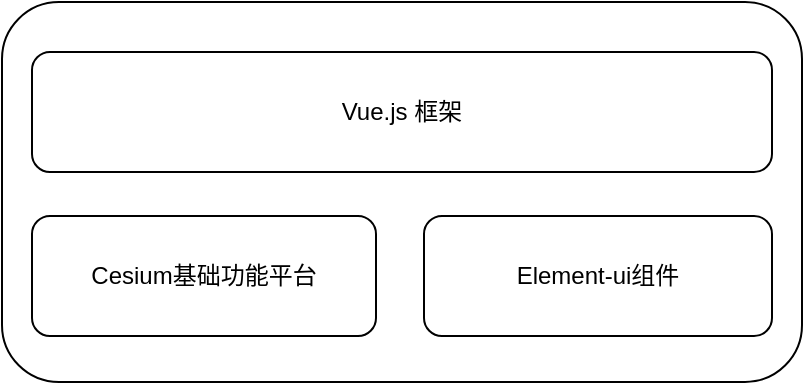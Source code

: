 <mxfile version="14.4.4" type="google" pages="10"><diagram id="jd8B4Pb6NgIR-9o3WqrI" name="前端框架"><mxGraphModel dx="1426" dy="801" grid="0" gridSize="10" guides="1" tooltips="1" connect="1" arrows="1" fold="1" page="1" pageScale="1" pageWidth="827" pageHeight="1169" background="none" math="0" shadow="0"><root><mxCell id="0"/><mxCell id="1" parent="0"/><mxCell id="EfyFfH9_cGVwAJ0IJem4-1" value="" style="rounded=1;whiteSpace=wrap;html=1;" parent="1" vertex="1"><mxGeometry x="194" y="245" width="400" height="190" as="geometry"/></mxCell><mxCell id="EfyFfH9_cGVwAJ0IJem4-2" value="Vue.js 框架" style="rounded=1;whiteSpace=wrap;html=1;" parent="1" vertex="1"><mxGeometry x="209" y="270" width="370" height="60" as="geometry"/></mxCell><mxCell id="EfyFfH9_cGVwAJ0IJem4-3" value="Cesium基础功能平台" style="rounded=1;whiteSpace=wrap;html=1;" parent="1" vertex="1"><mxGeometry x="209" y="352" width="172" height="60" as="geometry"/></mxCell><mxCell id="EfyFfH9_cGVwAJ0IJem4-4" value="Element-ui组件" style="rounded=1;whiteSpace=wrap;html=1;" parent="1" vertex="1"><mxGeometry x="405" y="352" width="174" height="60" as="geometry"/></mxCell></root></mxGraphModel></diagram><diagram id="vbM_BbcKw5YvfX8e9ZYU" name="后端框架"><mxGraphModel dx="1426" dy="801" grid="0" gridSize="10" guides="1" tooltips="1" connect="1" arrows="1" fold="1" page="1" pageScale="1" pageWidth="827" pageHeight="1169" math="0" shadow="0"><root><mxCell id="oOub2a6ZQ9jnm7AQ2P4E-0"/><mxCell id="oOub2a6ZQ9jnm7AQ2P4E-1" parent="oOub2a6ZQ9jnm7AQ2P4E-0"/><mxCell id="rt7T_eujCFjn9X9OUVHA-0" value="" style="rounded=1;whiteSpace=wrap;html=1;" parent="oOub2a6ZQ9jnm7AQ2P4E-1" vertex="1"><mxGeometry x="260" y="215" width="400" height="190" as="geometry"/></mxCell><mxCell id="rt7T_eujCFjn9X9OUVHA-1" value="PostgreSQL数据库" style="rounded=1;whiteSpace=wrap;html=1;" parent="oOub2a6ZQ9jnm7AQ2P4E-1" vertex="1"><mxGeometry x="470" y="240" width="170" height="60" as="geometry"/></mxCell><mxCell id="rt7T_eujCFjn9X9OUVHA-2" value="插值计算服务" style="rounded=1;whiteSpace=wrap;html=1;" parent="oOub2a6ZQ9jnm7AQ2P4E-1" vertex="1"><mxGeometry x="280" y="320" width="170" height="60" as="geometry"/></mxCell><mxCell id="rt7T_eujCFjn9X9OUVHA-3" value="Java后端" style="rounded=1;whiteSpace=wrap;html=1;" parent="oOub2a6ZQ9jnm7AQ2P4E-1" vertex="1"><mxGeometry x="280" y="240" width="170" height="60" as="geometry"/></mxCell><mxCell id="aP0bszsrN1zQB6Ux9J9d-0" value="Nginx 文件服务器" style="rounded=1;whiteSpace=wrap;html=1;" parent="oOub2a6ZQ9jnm7AQ2P4E-1" vertex="1"><mxGeometry x="470" y="320" width="170" height="60" as="geometry"/></mxCell></root></mxGraphModel></diagram><diagram id="yzWpmw-RysdHhseGVv8v" name="在线爬取流程图"><mxGraphModel dx="1426" dy="801" grid="1" gridSize="10" guides="1" tooltips="1" connect="1" arrows="1" fold="1" page="1" pageScale="1" pageWidth="827" pageHeight="1169" math="0" shadow="0"><root><mxCell id="IHI9Ma4hfTpZQYwJBm1L-0"/><mxCell id="IHI9Ma4hfTpZQYwJBm1L-1" parent="IHI9Ma4hfTpZQYwJBm1L-0"/></root></mxGraphModel></diagram><diagram id="EgaPWV2fQbKiZHQ1cQ9s" name="风场数据解析流程图"><mxGraphModel dx="1188" dy="668" grid="0" gridSize="10" guides="1" tooltips="1" connect="1" arrows="1" fold="1" page="1" pageScale="1" pageWidth="827" pageHeight="1169" math="0" shadow="0"><root><mxCell id="I4R35p8hyLN9n6_fVlGx-0"/><mxCell id="I4R35p8hyLN9n6_fVlGx-1" parent="I4R35p8hyLN9n6_fVlGx-0"/><mxCell id="f88nOaHy5LI70DdSJgAp-8" style="edgeStyle=orthogonalEdgeStyle;rounded=0;orthogonalLoop=1;jettySize=auto;html=1;entryX=0.5;entryY=0;entryDx=0;entryDy=0;" edge="1" parent="I4R35p8hyLN9n6_fVlGx-1" source="f88nOaHy5LI70DdSJgAp-1" target="f88nOaHy5LI70DdSJgAp-3"><mxGeometry relative="1" as="geometry"/></mxCell><mxCell id="f88nOaHy5LI70DdSJgAp-1" value="开始" style="rounded=1;whiteSpace=wrap;html=1;" vertex="1" parent="I4R35p8hyLN9n6_fVlGx-1"><mxGeometry x="70" y="114" width="100" height="46" as="geometry"/></mxCell><mxCell id="f88nOaHy5LI70DdSJgAp-9" style="edgeStyle=orthogonalEdgeStyle;rounded=0;orthogonalLoop=1;jettySize=auto;html=1;entryX=0;entryY=0.5;entryDx=0;entryDy=0;" edge="1" parent="I4R35p8hyLN9n6_fVlGx-1" source="f88nOaHy5LI70DdSJgAp-3" target="f88nOaHy5LI70DdSJgAp-4"><mxGeometry relative="1" as="geometry"/></mxCell><mxCell id="f88nOaHy5LI70DdSJgAp-39" value="否" style="edgeLabel;html=1;align=center;verticalAlign=middle;resizable=0;points=[];" vertex="1" connectable="0" parent="f88nOaHy5LI70DdSJgAp-9"><mxGeometry x="-0.294" y="-1" relative="1" as="geometry"><mxPoint y="-1" as="offset"/></mxGeometry></mxCell><mxCell id="f88nOaHy5LI70DdSJgAp-21" style="edgeStyle=orthogonalEdgeStyle;rounded=0;orthogonalLoop=1;jettySize=auto;html=1;entryX=0.5;entryY=0;entryDx=0;entryDy=0;" edge="1" parent="I4R35p8hyLN9n6_fVlGx-1" source="f88nOaHy5LI70DdSJgAp-3" target="f88nOaHy5LI70DdSJgAp-15"><mxGeometry relative="1" as="geometry"/></mxCell><mxCell id="f88nOaHy5LI70DdSJgAp-38" value="是" style="edgeLabel;html=1;align=center;verticalAlign=middle;resizable=0;points=[];" vertex="1" connectable="0" parent="f88nOaHy5LI70DdSJgAp-21"><mxGeometry x="0.24" y="-2" relative="1" as="geometry"><mxPoint x="1" as="offset"/></mxGeometry></mxCell><mxCell id="f88nOaHy5LI70DdSJgAp-3" value="海面融合风场" style="rhombus;whiteSpace=wrap;html=1;" vertex="1" parent="I4R35p8hyLN9n6_fVlGx-1"><mxGeometry x="75" y="190" width="90" height="80" as="geometry"/></mxCell><mxCell id="f88nOaHy5LI70DdSJgAp-10" style="edgeStyle=orthogonalEdgeStyle;rounded=0;orthogonalLoop=1;jettySize=auto;html=1;" edge="1" parent="I4R35p8hyLN9n6_fVlGx-1" source="f88nOaHy5LI70DdSJgAp-4" target="f88nOaHy5LI70DdSJgAp-5"><mxGeometry relative="1" as="geometry"/></mxCell><mxCell id="f88nOaHy5LI70DdSJgAp-44" value="否" style="edgeLabel;html=1;align=center;verticalAlign=middle;resizable=0;points=[];" vertex="1" connectable="0" parent="f88nOaHy5LI70DdSJgAp-10"><mxGeometry x="-0.346" y="-1" relative="1" as="geometry"><mxPoint y="-1" as="offset"/></mxGeometry></mxCell><mxCell id="f88nOaHy5LI70DdSJgAp-20" style="edgeStyle=orthogonalEdgeStyle;rounded=0;orthogonalLoop=1;jettySize=auto;html=1;" edge="1" parent="I4R35p8hyLN9n6_fVlGx-1" source="f88nOaHy5LI70DdSJgAp-4" target="f88nOaHy5LI70DdSJgAp-16"><mxGeometry relative="1" as="geometry"/></mxCell><mxCell id="f88nOaHy5LI70DdSJgAp-37" value="是" style="edgeLabel;html=1;align=center;verticalAlign=middle;resizable=0;points=[];" vertex="1" connectable="0" parent="f88nOaHy5LI70DdSJgAp-20"><mxGeometry x="0.2" y="1" relative="1" as="geometry"><mxPoint x="-2" as="offset"/></mxGeometry></mxCell><mxCell id="f88nOaHy5LI70DdSJgAp-4" value="WRF&lt;br&gt;模式风场" style="rhombus;whiteSpace=wrap;html=1;" vertex="1" parent="I4R35p8hyLN9n6_fVlGx-1"><mxGeometry x="202.5" y="190" width="90" height="80" as="geometry"/></mxCell><mxCell id="f88nOaHy5LI70DdSJgAp-11" style="edgeStyle=orthogonalEdgeStyle;rounded=0;orthogonalLoop=1;jettySize=auto;html=1;entryX=0;entryY=0.5;entryDx=0;entryDy=0;" edge="1" parent="I4R35p8hyLN9n6_fVlGx-1" source="f88nOaHy5LI70DdSJgAp-5" target="f88nOaHy5LI70DdSJgAp-6"><mxGeometry relative="1" as="geometry"/></mxCell><mxCell id="f88nOaHy5LI70DdSJgAp-35" value="否" style="edgeLabel;html=1;align=center;verticalAlign=middle;resizable=0;points=[];" vertex="1" connectable="0" parent="f88nOaHy5LI70DdSJgAp-11"><mxGeometry x="-0.024" y="1" relative="1" as="geometry"><mxPoint as="offset"/></mxGeometry></mxCell><mxCell id="f88nOaHy5LI70DdSJgAp-18" style="edgeStyle=orthogonalEdgeStyle;rounded=0;orthogonalLoop=1;jettySize=auto;html=1;entryX=0.5;entryY=0;entryDx=0;entryDy=0;" edge="1" parent="I4R35p8hyLN9n6_fVlGx-1" source="f88nOaHy5LI70DdSJgAp-5" target="f88nOaHy5LI70DdSJgAp-17"><mxGeometry relative="1" as="geometry"/></mxCell><mxCell id="f88nOaHy5LI70DdSJgAp-36" value="是" style="edgeLabel;html=1;align=center;verticalAlign=middle;resizable=0;points=[];" vertex="1" connectable="0" parent="f88nOaHy5LI70DdSJgAp-18"><mxGeometry x="0.32" y="2" relative="1" as="geometry"><mxPoint x="-3" as="offset"/></mxGeometry></mxCell><mxCell id="f88nOaHy5LI70DdSJgAp-5" value="&amp;nbsp; &amp;nbsp; NCEP再&amp;nbsp; &amp;nbsp; &amp;nbsp; 分析风场&amp;nbsp;&amp;nbsp;" style="rhombus;whiteSpace=wrap;html=1;" vertex="1" parent="I4R35p8hyLN9n6_fVlGx-1"><mxGeometry x="329" y="190" width="90" height="80" as="geometry"/></mxCell><mxCell id="f88nOaHy5LI70DdSJgAp-19" style="edgeStyle=orthogonalEdgeStyle;rounded=0;orthogonalLoop=1;jettySize=auto;html=1;entryX=1;entryY=0.5;entryDx=0;entryDy=0;" edge="1" parent="I4R35p8hyLN9n6_fVlGx-1" source="f88nOaHy5LI70DdSJgAp-6" target="f88nOaHy5LI70DdSJgAp-17"><mxGeometry relative="1" as="geometry"><Array as="points"><mxPoint x="505" y="330"/></Array></mxGeometry></mxCell><mxCell id="f88nOaHy5LI70DdSJgAp-34" value="是" style="edgeLabel;html=1;align=center;verticalAlign=middle;resizable=0;points=[];" vertex="1" connectable="0" parent="f88nOaHy5LI70DdSJgAp-19"><mxGeometry x="-0.319" relative="1" as="geometry"><mxPoint as="offset"/></mxGeometry></mxCell><mxCell id="f88nOaHy5LI70DdSJgAp-32" style="edgeStyle=orthogonalEdgeStyle;rounded=0;orthogonalLoop=1;jettySize=auto;html=1;entryX=1;entryY=0.5;entryDx=0;entryDy=0;" edge="1" parent="I4R35p8hyLN9n6_fVlGx-1" source="f88nOaHy5LI70DdSJgAp-6" target="f88nOaHy5LI70DdSJgAp-46"><mxGeometry relative="1" as="geometry"><mxPoint x="180" y="580" as="targetPoint"/><Array as="points"><mxPoint x="561" y="230"/><mxPoint x="561" y="555"/></Array></mxGeometry></mxCell><mxCell id="f88nOaHy5LI70DdSJgAp-42" value="否" style="edgeLabel;html=1;align=center;verticalAlign=middle;resizable=0;points=[];" vertex="1" connectable="0" parent="f88nOaHy5LI70DdSJgAp-32"><mxGeometry x="-0.509" relative="1" as="geometry"><mxPoint as="offset"/></mxGeometry></mxCell><mxCell id="f88nOaHy5LI70DdSJgAp-6" value="YHGSM&lt;br&gt;模式风场" style="rhombus;whiteSpace=wrap;html=1;" vertex="1" parent="I4R35p8hyLN9n6_fVlGx-1"><mxGeometry x="460" y="190" width="90" height="80" as="geometry"/></mxCell><mxCell id="f88nOaHy5LI70DdSJgAp-24" style="edgeStyle=orthogonalEdgeStyle;rounded=0;orthogonalLoop=1;jettySize=auto;html=1;" edge="1" parent="I4R35p8hyLN9n6_fVlGx-1" source="f88nOaHy5LI70DdSJgAp-15" target="f88nOaHy5LI70DdSJgAp-23"><mxGeometry relative="1" as="geometry"/></mxCell><mxCell id="f88nOaHy5LI70DdSJgAp-15" value="调用JHdf解析" style="rounded=0;whiteSpace=wrap;html=1;" vertex="1" parent="I4R35p8hyLN9n6_fVlGx-1"><mxGeometry x="70" y="300" width="100" height="60" as="geometry"/></mxCell><mxCell id="f88nOaHy5LI70DdSJgAp-28" style="edgeStyle=orthogonalEdgeStyle;rounded=0;orthogonalLoop=1;jettySize=auto;html=1;" edge="1" parent="I4R35p8hyLN9n6_fVlGx-1" source="f88nOaHy5LI70DdSJgAp-16" target="f88nOaHy5LI70DdSJgAp-22"><mxGeometry relative="1" as="geometry"/></mxCell><mxCell id="f88nOaHy5LI70DdSJgAp-16" value="调用netCDF-java解析" style="rounded=0;whiteSpace=wrap;html=1;" vertex="1" parent="I4R35p8hyLN9n6_fVlGx-1"><mxGeometry x="180" y="300" width="135" height="60" as="geometry"/></mxCell><mxCell id="f88nOaHy5LI70DdSJgAp-26" style="edgeStyle=orthogonalEdgeStyle;rounded=0;orthogonalLoop=1;jettySize=auto;html=1;entryX=1;entryY=0.5;entryDx=0;entryDy=0;" edge="1" parent="I4R35p8hyLN9n6_fVlGx-1" source="f88nOaHy5LI70DdSJgAp-17" target="f88nOaHy5LI70DdSJgAp-23"><mxGeometry relative="1" as="geometry"><Array as="points"><mxPoint x="379" y="477"/></Array></mxGeometry></mxCell><mxCell id="f88nOaHy5LI70DdSJgAp-17" value="调用PyNio解析" style="rounded=0;whiteSpace=wrap;html=1;" vertex="1" parent="I4R35p8hyLN9n6_fVlGx-1"><mxGeometry x="324" y="300" width="100" height="60" as="geometry"/></mxCell><mxCell id="f88nOaHy5LI70DdSJgAp-25" style="edgeStyle=orthogonalEdgeStyle;rounded=0;orthogonalLoop=1;jettySize=auto;html=1;entryX=1;entryY=0.5;entryDx=0;entryDy=0;" edge="1" parent="I4R35p8hyLN9n6_fVlGx-1" source="f88nOaHy5LI70DdSJgAp-22" target="f88nOaHy5LI70DdSJgAp-23"><mxGeometry relative="1" as="geometry"><Array as="points"><mxPoint x="248" y="463"/><mxPoint x="248" y="477"/></Array></mxGeometry></mxCell><mxCell id="f88nOaHy5LI70DdSJgAp-22" value="插值计算成等经纬度数据" style="rounded=0;whiteSpace=wrap;html=1;" vertex="1" parent="I4R35p8hyLN9n6_fVlGx-1"><mxGeometry x="180" y="383" width="135" height="60" as="geometry"/></mxCell><mxCell id="f88nOaHy5LI70DdSJgAp-30" style="edgeStyle=orthogonalEdgeStyle;rounded=0;orthogonalLoop=1;jettySize=auto;html=1;entryX=0.5;entryY=0;entryDx=0;entryDy=0;" edge="1" parent="I4R35p8hyLN9n6_fVlGx-1" source="f88nOaHy5LI70DdSJgAp-23"><mxGeometry relative="1" as="geometry"><mxPoint x="120" y="550" as="targetPoint"/></mxGeometry></mxCell><mxCell id="f88nOaHy5LI70DdSJgAp-23" value="&lt;font style=&quot;font-size: 11px&quot;&gt;将数据存储&lt;br&gt;进数据库&lt;/font&gt;" style="rounded=0;whiteSpace=wrap;html=1;" vertex="1" parent="I4R35p8hyLN9n6_fVlGx-1"><mxGeometry x="70" y="447" width="100" height="60" as="geometry"/></mxCell><mxCell id="f88nOaHy5LI70DdSJgAp-46" value="结束" style="rounded=1;whiteSpace=wrap;html=1;" vertex="1" parent="I4R35p8hyLN9n6_fVlGx-1"><mxGeometry x="70" y="532" width="100" height="46" as="geometry"/></mxCell></root></mxGraphModel></diagram><diagram id="47vZ7U3MNmpEagBIKUlS" name="粒子系统流程（1）"><mxGraphModel dx="1188" dy="668" grid="1" gridSize="10" guides="1" tooltips="1" connect="1" arrows="1" fold="1" page="1" pageScale="1" pageWidth="827" pageHeight="1169" math="0" shadow="0"><root><mxCell id="Qx3ymrCqerqFCNxsL78Q-0"/><mxCell id="Qx3ymrCqerqFCNxsL78Q-1" parent="Qx3ymrCqerqFCNxsL78Q-0"/><mxCell id="Qx3ymrCqerqFCNxsL78Q-2" value="" style="edgeStyle=orthogonalEdgeStyle;rounded=0;orthogonalLoop=1;jettySize=auto;html=1;" parent="Qx3ymrCqerqFCNxsL78Q-1" source="Qx3ymrCqerqFCNxsL78Q-3" target="Qx3ymrCqerqFCNxsL78Q-5" edge="1"><mxGeometry relative="1" as="geometry"/></mxCell><mxCell id="Qx3ymrCqerqFCNxsL78Q-3" value="获取风场数据" style="rounded=1;whiteSpace=wrap;html=1;" parent="Qx3ymrCqerqFCNxsL78Q-1" vertex="1"><mxGeometry x="54" y="135" width="140" height="50" as="geometry"/></mxCell><mxCell id="Qx3ymrCqerqFCNxsL78Q-4" value="" style="edgeStyle=orthogonalEdgeStyle;rounded=0;orthogonalLoop=1;jettySize=auto;html=1;" parent="Qx3ymrCqerqFCNxsL78Q-1" source="Qx3ymrCqerqFCNxsL78Q-5" target="Qx3ymrCqerqFCNxsL78Q-7" edge="1"><mxGeometry relative="1" as="geometry"/></mxCell><mxCell id="Qx3ymrCqerqFCNxsL78Q-5" value="构建风场网格" style="whiteSpace=wrap;html=1;rounded=1;" parent="Qx3ymrCqerqFCNxsL78Q-1" vertex="1"><mxGeometry x="237" y="135" width="140" height="50" as="geometry"/></mxCell><mxCell id="Qx3ymrCqerqFCNxsL78Q-6" style="edgeStyle=orthogonalEdgeStyle;rounded=0;orthogonalLoop=1;jettySize=auto;html=1;entryX=0.5;entryY=0;entryDx=0;entryDy=0;" parent="Qx3ymrCqerqFCNxsL78Q-1" source="Qx3ymrCqerqFCNxsL78Q-7" target="Qx3ymrCqerqFCNxsL78Q-16" edge="1"><mxGeometry relative="1" as="geometry"/></mxCell><mxCell id="Qx3ymrCqerqFCNxsL78Q-7" value="从网格中随&lt;br&gt;机获取粒子" style="whiteSpace=wrap;html=1;rounded=1;" parent="Qx3ymrCqerqFCNxsL78Q-1" vertex="1"><mxGeometry x="420" y="135" width="140" height="50" as="geometry"/></mxCell><mxCell id="Qx3ymrCqerqFCNxsL78Q-8" value="" style="edgeStyle=orthogonalEdgeStyle;rounded=0;orthogonalLoop=1;jettySize=auto;html=1;" parent="Qx3ymrCqerqFCNxsL78Q-1" source="Qx3ymrCqerqFCNxsL78Q-9" target="Qx3ymrCqerqFCNxsL78Q-11" edge="1"><mxGeometry relative="1" as="geometry"/></mxCell><mxCell id="Qx3ymrCqerqFCNxsL78Q-9" value="计算粒子在下一&lt;br&gt;生命周期的状态" style="whiteSpace=wrap;html=1;rounded=1;" parent="Qx3ymrCqerqFCNxsL78Q-1" vertex="1"><mxGeometry x="420" y="323" width="140" height="50" as="geometry"/></mxCell><mxCell id="Qx3ymrCqerqFCNxsL78Q-10" value="" style="edgeStyle=orthogonalEdgeStyle;rounded=0;orthogonalLoop=1;jettySize=auto;html=1;" parent="Qx3ymrCqerqFCNxsL78Q-1" source="Qx3ymrCqerqFCNxsL78Q-11" target="Qx3ymrCqerqFCNxsL78Q-13" edge="1"><mxGeometry relative="1" as="geometry"/></mxCell><mxCell id="Qx3ymrCqerqFCNxsL78Q-11" value="&lt;div&gt;计算粒子经纬度坐标&lt;/div&gt;" style="whiteSpace=wrap;html=1;rounded=1;" parent="Qx3ymrCqerqFCNxsL78Q-1" vertex="1"><mxGeometry x="420" y="396.5" width="140" height="50" as="geometry"/></mxCell><mxCell id="Qx3ymrCqerqFCNxsL78Q-12" style="edgeStyle=orthogonalEdgeStyle;rounded=0;orthogonalLoop=1;jettySize=auto;html=1;entryX=1;entryY=0.5;entryDx=0;entryDy=0;" parent="Qx3ymrCqerqFCNxsL78Q-1" source="Qx3ymrCqerqFCNxsL78Q-13" target="Qx3ymrCqerqFCNxsL78Q-16" edge="1"><mxGeometry relative="1" as="geometry"><Array as="points"><mxPoint x="613" y="490"/><mxPoint x="613" y="249"/></Array></mxGeometry></mxCell><mxCell id="Qx3ymrCqerqFCNxsL78Q-13" value="渲染粒子流线" style="whiteSpace=wrap;html=1;rounded=1;" parent="Qx3ymrCqerqFCNxsL78Q-1" vertex="1"><mxGeometry x="420" y="469" width="140" height="50" as="geometry"/></mxCell><mxCell id="Qx3ymrCqerqFCNxsL78Q-14" style="edgeStyle=orthogonalEdgeStyle;rounded=0;orthogonalLoop=1;jettySize=auto;html=1;" parent="Qx3ymrCqerqFCNxsL78Q-1" source="Qx3ymrCqerqFCNxsL78Q-16" target="Qx3ymrCqerqFCNxsL78Q-18" edge="1"><mxGeometry relative="1" as="geometry"/></mxCell><mxCell id="Qx3ymrCqerqFCNxsL78Q-15" style="edgeStyle=orthogonalEdgeStyle;rounded=0;orthogonalLoop=1;jettySize=auto;html=1;entryX=0.5;entryY=0;entryDx=0;entryDy=0;" parent="Qx3ymrCqerqFCNxsL78Q-1" source="Qx3ymrCqerqFCNxsL78Q-16" target="Qx3ymrCqerqFCNxsL78Q-9" edge="1"><mxGeometry relative="1" as="geometry"/></mxCell><mxCell id="Qx3ymrCqerqFCNxsL78Q-16" value="&lt;p style=&quot;line-height: 100%&quot;&gt;&lt;/p&gt;&lt;div&gt;&lt;span style=&quot;font-size: 11px&quot;&gt;粒子生命周期结束或&lt;/span&gt;&lt;/div&gt;&lt;font&gt;&lt;div&gt;&lt;span style=&quot;font-size: 11px&quot;&gt;粒子运动到风场网格外&lt;/span&gt;&lt;/div&gt;&lt;/font&gt;&lt;p&gt;&lt;/p&gt;" style="rhombus;whiteSpace=wrap;html=1;rounded=1;align=center;" parent="Qx3ymrCqerqFCNxsL78Q-1" vertex="1"><mxGeometry x="414" y="204" width="152" height="90" as="geometry"/></mxCell><mxCell id="Qx3ymrCqerqFCNxsL78Q-17" style="edgeStyle=orthogonalEdgeStyle;rounded=0;orthogonalLoop=1;jettySize=auto;html=1;entryX=0;entryY=0.5;entryDx=0;entryDy=0;" parent="Qx3ymrCqerqFCNxsL78Q-1" source="Qx3ymrCqerqFCNxsL78Q-18" target="Qx3ymrCqerqFCNxsL78Q-9" edge="1"><mxGeometry relative="1" as="geometry"><Array as="points"><mxPoint x="307" y="348"/></Array></mxGeometry></mxCell><mxCell id="Qx3ymrCqerqFCNxsL78Q-18" value="重新生成粒子并&lt;br&gt;初始化生命周期" style="whiteSpace=wrap;html=1;rounded=1;" parent="Qx3ymrCqerqFCNxsL78Q-1" vertex="1"><mxGeometry x="237" y="224" width="140" height="50" as="geometry"/></mxCell><mxCell id="Qx3ymrCqerqFCNxsL78Q-19" value="否" style="text;html=1;align=center;verticalAlign=middle;resizable=0;points=[];autosize=1;" parent="Qx3ymrCqerqFCNxsL78Q-1" vertex="1"><mxGeometry x="490" y="294" width="22" height="18" as="geometry"/></mxCell><mxCell id="Qx3ymrCqerqFCNxsL78Q-20" value="是" style="text;html=1;align=center;verticalAlign=middle;resizable=0;points=[];autosize=1;" parent="Qx3ymrCqerqFCNxsL78Q-1" vertex="1"><mxGeometry x="389" y="232" width="22" height="18" as="geometry"/></mxCell></root></mxGraphModel></diagram><diagram id="LiwhyjaXf1UqoeCeZvci" name="粒子系统流程2"><mxGraphModel dx="1188" dy="668" grid="0" gridSize="10" guides="1" tooltips="1" connect="1" arrows="1" fold="1" page="1" pageScale="1" pageWidth="827" pageHeight="1169" math="0" shadow="0"><root><mxCell id="3xtCovHCknJr818jfCkd-0"/><mxCell id="3xtCovHCknJr818jfCkd-1" parent="3xtCovHCknJr818jfCkd-0"/><mxCell id="bR5LX6J-irvcxHxVjw78-6" value="" style="edgeStyle=orthogonalEdgeStyle;rounded=0;orthogonalLoop=1;jettySize=auto;html=1;" edge="1" parent="3xtCovHCknJr818jfCkd-1" source="bR5LX6J-irvcxHxVjw78-7" target="bR5LX6J-irvcxHxVjw78-9"><mxGeometry relative="1" as="geometry"/></mxCell><mxCell id="bR5LX6J-irvcxHxVjw78-7" value="计算粒子在下一&lt;br&gt;生命周期的状态" style="whiteSpace=wrap;html=1;rounded=1;" vertex="1" parent="3xtCovHCknJr818jfCkd-1"><mxGeometry x="420" y="323" width="140" height="50" as="geometry"/></mxCell><mxCell id="bR5LX6J-irvcxHxVjw78-8" value="" style="edgeStyle=orthogonalEdgeStyle;rounded=0;orthogonalLoop=1;jettySize=auto;html=1;" edge="1" parent="3xtCovHCknJr818jfCkd-1" source="bR5LX6J-irvcxHxVjw78-9" target="bR5LX6J-irvcxHxVjw78-11"><mxGeometry relative="1" as="geometry"/></mxCell><mxCell id="bR5LX6J-irvcxHxVjw78-9" value="&lt;div&gt;转换粒子的坐标&lt;/div&gt;" style="whiteSpace=wrap;html=1;rounded=1;" vertex="1" parent="3xtCovHCknJr818jfCkd-1"><mxGeometry x="420" y="396.5" width="140" height="50" as="geometry"/></mxCell><mxCell id="bR5LX6J-irvcxHxVjw78-11" value="调用WebGL中的接口绘制风场线" style="whiteSpace=wrap;html=1;rounded=1;" vertex="1" parent="3xtCovHCknJr818jfCkd-1"><mxGeometry x="420" y="469" width="140" height="50" as="geometry"/></mxCell><mxCell id="bR5LX6J-irvcxHxVjw78-12" style="edgeStyle=orthogonalEdgeStyle;rounded=0;orthogonalLoop=1;jettySize=auto;html=1;" edge="1" parent="3xtCovHCknJr818jfCkd-1" source="bR5LX6J-irvcxHxVjw78-14" target="bR5LX6J-irvcxHxVjw78-16"><mxGeometry relative="1" as="geometry"/></mxCell><mxCell id="bR5LX6J-irvcxHxVjw78-13" style="edgeStyle=orthogonalEdgeStyle;rounded=0;orthogonalLoop=1;jettySize=auto;html=1;entryX=0.5;entryY=0;entryDx=0;entryDy=0;" edge="1" parent="3xtCovHCknJr818jfCkd-1" source="bR5LX6J-irvcxHxVjw78-14" target="bR5LX6J-irvcxHxVjw78-7"><mxGeometry relative="1" as="geometry"/></mxCell><mxCell id="bR5LX6J-irvcxHxVjw78-14" value="&lt;p style=&quot;line-height: 100%&quot;&gt;&lt;/p&gt;&lt;div&gt;&lt;span style=&quot;font-size: 11px&quot;&gt;粒子生命周期结束或&lt;/span&gt;&lt;/div&gt;&lt;font&gt;&lt;div&gt;&lt;span style=&quot;font-size: 11px&quot;&gt;粒子运动到风场网格外&lt;/span&gt;&lt;/div&gt;&lt;/font&gt;&lt;p&gt;&lt;/p&gt;" style="rhombus;whiteSpace=wrap;html=1;rounded=1;align=center;" vertex="1" parent="3xtCovHCknJr818jfCkd-1"><mxGeometry x="414" y="204" width="152" height="90" as="geometry"/></mxCell><mxCell id="bR5LX6J-irvcxHxVjw78-15" style="edgeStyle=orthogonalEdgeStyle;rounded=0;orthogonalLoop=1;jettySize=auto;html=1;entryX=0;entryY=0.5;entryDx=0;entryDy=0;" edge="1" parent="3xtCovHCknJr818jfCkd-1" source="bR5LX6J-irvcxHxVjw78-16" target="bR5LX6J-irvcxHxVjw78-7"><mxGeometry relative="1" as="geometry"><Array as="points"><mxPoint x="307" y="348"/></Array></mxGeometry></mxCell><mxCell id="bR5LX6J-irvcxHxVjw78-16" value="重新生成粒子并&lt;br&gt;初始化粒子属性" style="whiteSpace=wrap;html=1;rounded=1;" vertex="1" parent="3xtCovHCknJr818jfCkd-1"><mxGeometry x="237" y="224" width="140" height="50" as="geometry"/></mxCell><mxCell id="bR5LX6J-irvcxHxVjw78-17" value="否" style="text;html=1;align=center;verticalAlign=middle;resizable=0;points=[];autosize=1;" vertex="1" parent="3xtCovHCknJr818jfCkd-1"><mxGeometry x="490" y="294" width="22" height="18" as="geometry"/></mxCell><mxCell id="bR5LX6J-irvcxHxVjw78-18" value="是" style="text;html=1;align=center;verticalAlign=middle;resizable=0;points=[];autosize=1;" vertex="1" parent="3xtCovHCknJr818jfCkd-1"><mxGeometry x="389" y="232" width="22" height="18" as="geometry"/></mxCell><mxCell id="bR5LX6J-irvcxHxVjw78-20" style="edgeStyle=orthogonalEdgeStyle;rounded=0;orthogonalLoop=1;jettySize=auto;html=1;entryX=0.5;entryY=0;entryDx=0;entryDy=0;" edge="1" parent="3xtCovHCknJr818jfCkd-1" source="bR5LX6J-irvcxHxVjw78-19" target="bR5LX6J-irvcxHxVjw78-14"><mxGeometry relative="1" as="geometry"/></mxCell><mxCell id="bR5LX6J-irvcxHxVjw78-19" value="开始" style="rounded=1;whiteSpace=wrap;html=1;" vertex="1" parent="3xtCovHCknJr818jfCkd-1"><mxGeometry x="430" y="140" width="120" height="40" as="geometry"/></mxCell></root></mxGraphModel></diagram><diagram id="eA5NpVSJpg0qdeGebB5X" name="实时经纬度流程"><mxGraphModel dx="1426" dy="801" grid="1" gridSize="10" guides="1" tooltips="1" connect="1" arrows="1" fold="1" page="1" pageScale="1" pageWidth="827" pageHeight="1169" math="0" shadow="0"><root><mxCell id="DPUU_ZXS-tg2Gk09z4O5-0"/><mxCell id="DPUU_ZXS-tg2Gk09z4O5-1" parent="DPUU_ZXS-tg2Gk09z4O5-0"/></root></mxGraphModel></diagram><diagram id="VCnOYtwbtTomAGJsuciB" name="webgl"><mxGraphModel dx="1678" dy="942" grid="0" gridSize="10" guides="1" tooltips="1" connect="1" arrows="1" fold="1" page="1" pageScale="1" pageWidth="827" pageHeight="1169" math="0" shadow="0"><root><mxCell id="qwVaLUqU7Qa1WSuLQQl8-0"/><mxCell id="qwVaLUqU7Qa1WSuLQQl8-1" parent="qwVaLUqU7Qa1WSuLQQl8-0"/><mxCell id="A4RExzvUWarRgNDWOj6y-9" style="edgeStyle=orthogonalEdgeStyle;rounded=0;orthogonalLoop=1;jettySize=auto;html=1;entryX=0.5;entryY=0;entryDx=0;entryDy=0;" edge="1" parent="qwVaLUqU7Qa1WSuLQQl8-1" source="qwVaLUqU7Qa1WSuLQQl8-3" target="A4RExzvUWarRgNDWOj6y-1"><mxGeometry relative="1" as="geometry"/></mxCell><mxCell id="qwVaLUqU7Qa1WSuLQQl8-3" value="新建canvas画布" style="rounded=0;whiteSpace=wrap;html=1;" parent="qwVaLUqU7Qa1WSuLQQl8-1" vertex="1"><mxGeometry x="580" y="290" width="120" height="60" as="geometry"/></mxCell><mxCell id="A4RExzvUWarRgNDWOj6y-8" style="edgeStyle=orthogonalEdgeStyle;rounded=0;orthogonalLoop=1;jettySize=auto;html=1;entryX=0.5;entryY=0;entryDx=0;entryDy=0;" edge="1" parent="qwVaLUqU7Qa1WSuLQQl8-1" source="A4RExzvUWarRgNDWOj6y-0" target="A4RExzvUWarRgNDWOj6y-5"><mxGeometry relative="1" as="geometry"/></mxCell><mxCell id="A4RExzvUWarRgNDWOj6y-0" value="设置风场线的颜色、线宽等属性" style="rounded=0;whiteSpace=wrap;html=1;" vertex="1" parent="qwVaLUqU7Qa1WSuLQQl8-1"><mxGeometry x="380" y="470" width="120" height="60" as="geometry"/></mxCell><mxCell id="A4RExzvUWarRgNDWOj6y-10" style="edgeStyle=orthogonalEdgeStyle;rounded=0;orthogonalLoop=1;jettySize=auto;html=1;entryX=0.5;entryY=0;entryDx=0;entryDy=0;" edge="1" parent="qwVaLUqU7Qa1WSuLQQl8-1" source="A4RExzvUWarRgNDWOj6y-1" target="A4RExzvUWarRgNDWOj6y-2"><mxGeometry relative="1" as="geometry"/></mxCell><mxCell id="A4RExzvUWarRgNDWOj6y-1" value="初始化风场" style="rounded=0;whiteSpace=wrap;html=1;" vertex="1" parent="qwVaLUqU7Qa1WSuLQQl8-1"><mxGeometry x="580" y="380" width="120" height="60" as="geometry"/></mxCell><mxCell id="A4RExzvUWarRgNDWOj6y-2" value="调用request-AnimationFrame&lt;br&gt;接口开始绘制风场" style="rounded=0;whiteSpace=wrap;html=1;" vertex="1" parent="qwVaLUqU7Qa1WSuLQQl8-1"><mxGeometry x="580" y="470" width="120" height="60" as="geometry"/></mxCell><mxCell id="A4RExzvUWarRgNDWOj6y-6" style="edgeStyle=orthogonalEdgeStyle;rounded=0;orthogonalLoop=1;jettySize=auto;html=1;entryX=0.5;entryY=0;entryDx=0;entryDy=0;" edge="1" parent="qwVaLUqU7Qa1WSuLQQl8-1" source="A4RExzvUWarRgNDWOj6y-3" target="A4RExzvUWarRgNDWOj6y-4"><mxGeometry relative="1" as="geometry"/></mxCell><mxCell id="A4RExzvUWarRgNDWOj6y-3" value="计算风场中每个粒子的当前周期和下个周期在风场中的位置" style="rounded=0;whiteSpace=wrap;html=1;" vertex="1" parent="qwVaLUqU7Qa1WSuLQQl8-1"><mxGeometry x="380" y="290" width="120" height="60" as="geometry"/></mxCell><mxCell id="A4RExzvUWarRgNDWOj6y-7" style="edgeStyle=orthogonalEdgeStyle;rounded=0;orthogonalLoop=1;jettySize=auto;html=1;entryX=0.5;entryY=0;entryDx=0;entryDy=0;" edge="1" parent="qwVaLUqU7Qa1WSuLQQl8-1" source="A4RExzvUWarRgNDWOj6y-4" target="A4RExzvUWarRgNDWOj6y-0"><mxGeometry relative="1" as="geometry"/></mxCell><mxCell id="A4RExzvUWarRgNDWOj6y-4" value="将风场中的位置转换为屏幕坐标" style="rounded=0;whiteSpace=wrap;html=1;" vertex="1" parent="qwVaLUqU7Qa1WSuLQQl8-1"><mxGeometry x="380" y="380" width="120" height="60" as="geometry"/></mxCell><mxCell id="A4RExzvUWarRgNDWOj6y-5" value="调用WebGL中的moveTo和lineTo绘制风场线" style="rounded=0;whiteSpace=wrap;html=1;" vertex="1" parent="qwVaLUqU7Qa1WSuLQQl8-1"><mxGeometry x="380" y="560" width="120" height="60" as="geometry"/></mxCell></root></mxGraphModel></diagram><diagram id="htE3wE1Kp_NLXY79ZnPJ" name="技术方案"><mxGraphModel dx="1426" dy="801" grid="0" gridSize="10" guides="1" tooltips="1" connect="1" arrows="1" fold="1" page="1" pageScale="1" pageWidth="827" pageHeight="1169" math="0" shadow="0"><root><mxCell id="1fIZHuia-_eqJUhgdAqL-0"/><mxCell id="1fIZHuia-_eqJUhgdAqL-1" parent="1fIZHuia-_eqJUhgdAqL-0"/><mxCell id="1fIZHuia-_eqJUhgdAqL-2" value="Spring Boot 后端系统" style="rounded=1;whiteSpace=wrap;html=1;" parent="1fIZHuia-_eqJUhgdAqL-1" vertex="1"><mxGeometry x="340" y="280" width="120" height="60" as="geometry"/></mxCell><mxCell id="1fIZHuia-_eqJUhgdAqL-3" value="Postgresql数据库" style="rounded=1;whiteSpace=wrap;html=1;" parent="1fIZHuia-_eqJUhgdAqL-1" vertex="1"><mxGeometry x="340" y="400" width="120" height="60" as="geometry"/></mxCell><mxCell id="1fIZHuia-_eqJUhgdAqL-4" value="Web 前端" style="rounded=1;whiteSpace=wrap;html=1;" parent="1fIZHuia-_eqJUhgdAqL-1" vertex="1"><mxGeometry x="340" y="160" width="120" height="60" as="geometry"/></mxCell><mxCell id="1fIZHuia-_eqJUhgdAqL-5" value="Flask 文件解析服务" style="rounded=1;whiteSpace=wrap;html=1;" parent="1fIZHuia-_eqJUhgdAqL-1" vertex="1"><mxGeometry x="520" y="280" width="120" height="60" as="geometry"/></mxCell><mxCell id="1fIZHuia-_eqJUhgdAqL-6" value="Flask 风速图层生成服务" style="rounded=1;whiteSpace=wrap;html=1;" parent="1fIZHuia-_eqJUhgdAqL-1" vertex="1"><mxGeometry x="520" y="400" width="120" height="60" as="geometry"/></mxCell><mxCell id="1fIZHuia-_eqJUhgdAqL-7" value="" style="shape=flexArrow;endArrow=classic;startArrow=classic;html=1;entryX=0.5;entryY=1;entryDx=0;entryDy=0;exitX=0.5;exitY=0;exitDx=0;exitDy=0;" parent="1fIZHuia-_eqJUhgdAqL-1" source="1fIZHuia-_eqJUhgdAqL-2" target="1fIZHuia-_eqJUhgdAqL-4" edge="1"><mxGeometry width="50" height="50" relative="1" as="geometry"><mxPoint x="375" y="310" as="sourcePoint"/><mxPoint x="425" y="260" as="targetPoint"/></mxGeometry></mxCell><mxCell id="1fIZHuia-_eqJUhgdAqL-8" value="" style="shape=flexArrow;endArrow=classic;startArrow=classic;html=1;entryX=0.5;entryY=1;entryDx=0;entryDy=0;exitX=0.5;exitY=0;exitDx=0;exitDy=0;" parent="1fIZHuia-_eqJUhgdAqL-1" source="1fIZHuia-_eqJUhgdAqL-3" target="1fIZHuia-_eqJUhgdAqL-2" edge="1"><mxGeometry width="50" height="50" relative="1" as="geometry"><mxPoint x="400" y="390" as="sourcePoint"/><mxPoint x="440" y="380" as="targetPoint"/></mxGeometry></mxCell><mxCell id="1fIZHuia-_eqJUhgdAqL-9" value="" style="shape=flexArrow;endArrow=classic;startArrow=classic;html=1;entryX=1;entryY=0.5;entryDx=0;entryDy=0;exitX=0;exitY=0.5;exitDx=0;exitDy=0;" parent="1fIZHuia-_eqJUhgdAqL-1" source="1fIZHuia-_eqJUhgdAqL-5" target="1fIZHuia-_eqJUhgdAqL-2" edge="1"><mxGeometry width="50" height="50" relative="1" as="geometry"><mxPoint x="490" y="390" as="sourcePoint"/><mxPoint x="490" y="330" as="targetPoint"/></mxGeometry></mxCell><mxCell id="1fIZHuia-_eqJUhgdAqL-10" value="" style="shape=flexArrow;endArrow=classic;startArrow=classic;html=1;entryX=0.5;entryY=1;entryDx=0;entryDy=0;exitX=0.5;exitY=0;exitDx=0;exitDy=0;" parent="1fIZHuia-_eqJUhgdAqL-1" source="1fIZHuia-_eqJUhgdAqL-6" target="1fIZHuia-_eqJUhgdAqL-5" edge="1"><mxGeometry width="50" height="50" relative="1" as="geometry"><mxPoint x="420" y="300" as="sourcePoint"/><mxPoint x="420" y="240" as="targetPoint"/></mxGeometry></mxCell></root></mxGraphModel></diagram><diagram id="bOCHLGcOK22FvBrDJ33p" name="第 10 页"><mxGraphModel dx="1426" dy="801" grid="1" gridSize="10" guides="1" tooltips="1" connect="1" arrows="1" fold="1" page="1" pageScale="1" pageWidth="827" pageHeight="1169" math="0" shadow="0"><root><mxCell id="nJHKkCzow0Pu2N5X9snP-0"/><mxCell id="nJHKkCzow0Pu2N5X9snP-1" parent="nJHKkCzow0Pu2N5X9snP-0"/><mxCell id="nJHKkCzow0Pu2N5X9snP-2" value="简单说就是，Java把路径通过http传到python，python解析完成后把整个风场数据返回给java，java再入库" style="rounded=1;whiteSpace=wrap;html=1;" vertex="1" parent="nJHKkCzow0Pu2N5X9snP-1"><mxGeometry x="330" y="200" width="410" height="270" as="geometry"/></mxCell></root></mxGraphModel></diagram></mxfile>